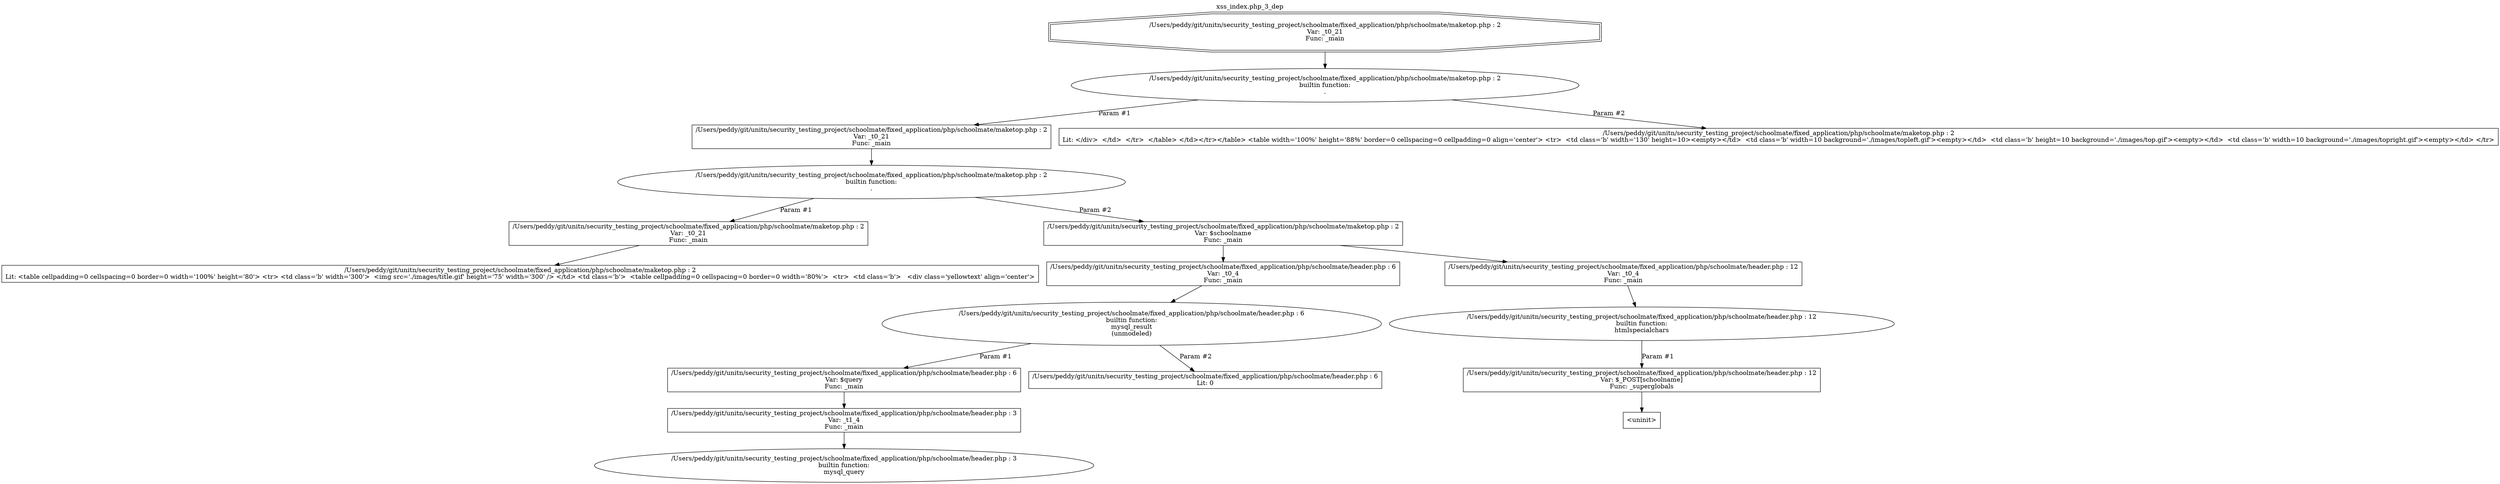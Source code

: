 digraph cfg {
  label="xss_index.php_3_dep";
  labelloc=t;
  n1 [shape=doubleoctagon, label="/Users/peddy/git/unitn/security_testing_project/schoolmate/fixed_application/php/schoolmate/maketop.php : 2\nVar: _t0_21\nFunc: _main\n"];
  n2 [shape=ellipse, label="/Users/peddy/git/unitn/security_testing_project/schoolmate/fixed_application/php/schoolmate/maketop.php : 2\nbuiltin function:\n.\n"];
  n3 [shape=box, label="/Users/peddy/git/unitn/security_testing_project/schoolmate/fixed_application/php/schoolmate/maketop.php : 2\nVar: _t0_21\nFunc: _main\n"];
  n4 [shape=ellipse, label="/Users/peddy/git/unitn/security_testing_project/schoolmate/fixed_application/php/schoolmate/maketop.php : 2\nbuiltin function:\n.\n"];
  n5 [shape=box, label="/Users/peddy/git/unitn/security_testing_project/schoolmate/fixed_application/php/schoolmate/maketop.php : 2\nVar: _t0_21\nFunc: _main\n"];
  n6 [shape=box, label="/Users/peddy/git/unitn/security_testing_project/schoolmate/fixed_application/php/schoolmate/maketop.php : 2\nLit: <table cellpadding=0 cellspacing=0 border=0 width='100%' height='80'> <tr> <td class='b' width='300'>  <img src='./images/title.gif' height='75' width='300' /> </td> <td class='b'>  <table cellpadding=0 cellspacing=0 border=0 width='80%'>  <tr>  <td class='b'>   <div class='yellowtext' align='center'>\n"];
  n7 [shape=box, label="/Users/peddy/git/unitn/security_testing_project/schoolmate/fixed_application/php/schoolmate/maketop.php : 2\nVar: $schoolname\nFunc: _main\n"];
  n8 [shape=box, label="/Users/peddy/git/unitn/security_testing_project/schoolmate/fixed_application/php/schoolmate/header.php : 6\nVar: _t0_4\nFunc: _main\n"];
  n9 [shape=ellipse, label="/Users/peddy/git/unitn/security_testing_project/schoolmate/fixed_application/php/schoolmate/header.php : 6\nbuiltin function:\nmysql_result\n(unmodeled)\n"];
  n10 [shape=box, label="/Users/peddy/git/unitn/security_testing_project/schoolmate/fixed_application/php/schoolmate/header.php : 6\nVar: $query\nFunc: _main\n"];
  n11 [shape=box, label="/Users/peddy/git/unitn/security_testing_project/schoolmate/fixed_application/php/schoolmate/header.php : 3\nVar: _t1_4\nFunc: _main\n"];
  n12 [shape=ellipse, label="/Users/peddy/git/unitn/security_testing_project/schoolmate/fixed_application/php/schoolmate/header.php : 3\nbuiltin function:\nmysql_query\n"];
  n13 [shape=box, label="/Users/peddy/git/unitn/security_testing_project/schoolmate/fixed_application/php/schoolmate/header.php : 6\nLit: 0\n"];
  n14 [shape=box, label="/Users/peddy/git/unitn/security_testing_project/schoolmate/fixed_application/php/schoolmate/header.php : 12\nVar: _t0_4\nFunc: _main\n"];
  n15 [shape=ellipse, label="/Users/peddy/git/unitn/security_testing_project/schoolmate/fixed_application/php/schoolmate/header.php : 12\nbuiltin function:\nhtmlspecialchars\n"];
  n16 [shape=box, label="/Users/peddy/git/unitn/security_testing_project/schoolmate/fixed_application/php/schoolmate/header.php : 12\nVar: $_POST[schoolname]\nFunc: _superglobals\n"];
  n17 [shape=box, label="<uninit>"];
  n18 [shape=box, label="/Users/peddy/git/unitn/security_testing_project/schoolmate/fixed_application/php/schoolmate/maketop.php : 2\nLit: </div>  </td>  </tr>  </table> </td></tr></table> <table width='100%' height='88%' border=0 cellspacing=0 cellpadding=0 align='center'> <tr>  <td class='b' width='130' height=10><empty></td>  <td class='b' width=10 background='./images/topleft.gif'><empty></td>  <td class='b' height=10 background='./images/top.gif'><empty></td>  <td class='b' width=10 background='./images/topright.gif'><empty></td> </tr>\n"];
  n1 -> n2;
  n3 -> n4;
  n5 -> n6;
  n4 -> n5[label="Param #1"];
  n4 -> n7[label="Param #2"];
  n8 -> n9;
  n11 -> n12;
  n10 -> n11;
  n9 -> n10[label="Param #1"];
  n9 -> n13[label="Param #2"];
  n7 -> n8;
  n7 -> n14;
  n14 -> n15;
  n16 -> n17;
  n15 -> n16[label="Param #1"];
  n2 -> n3[label="Param #1"];
  n2 -> n18[label="Param #2"];
}
